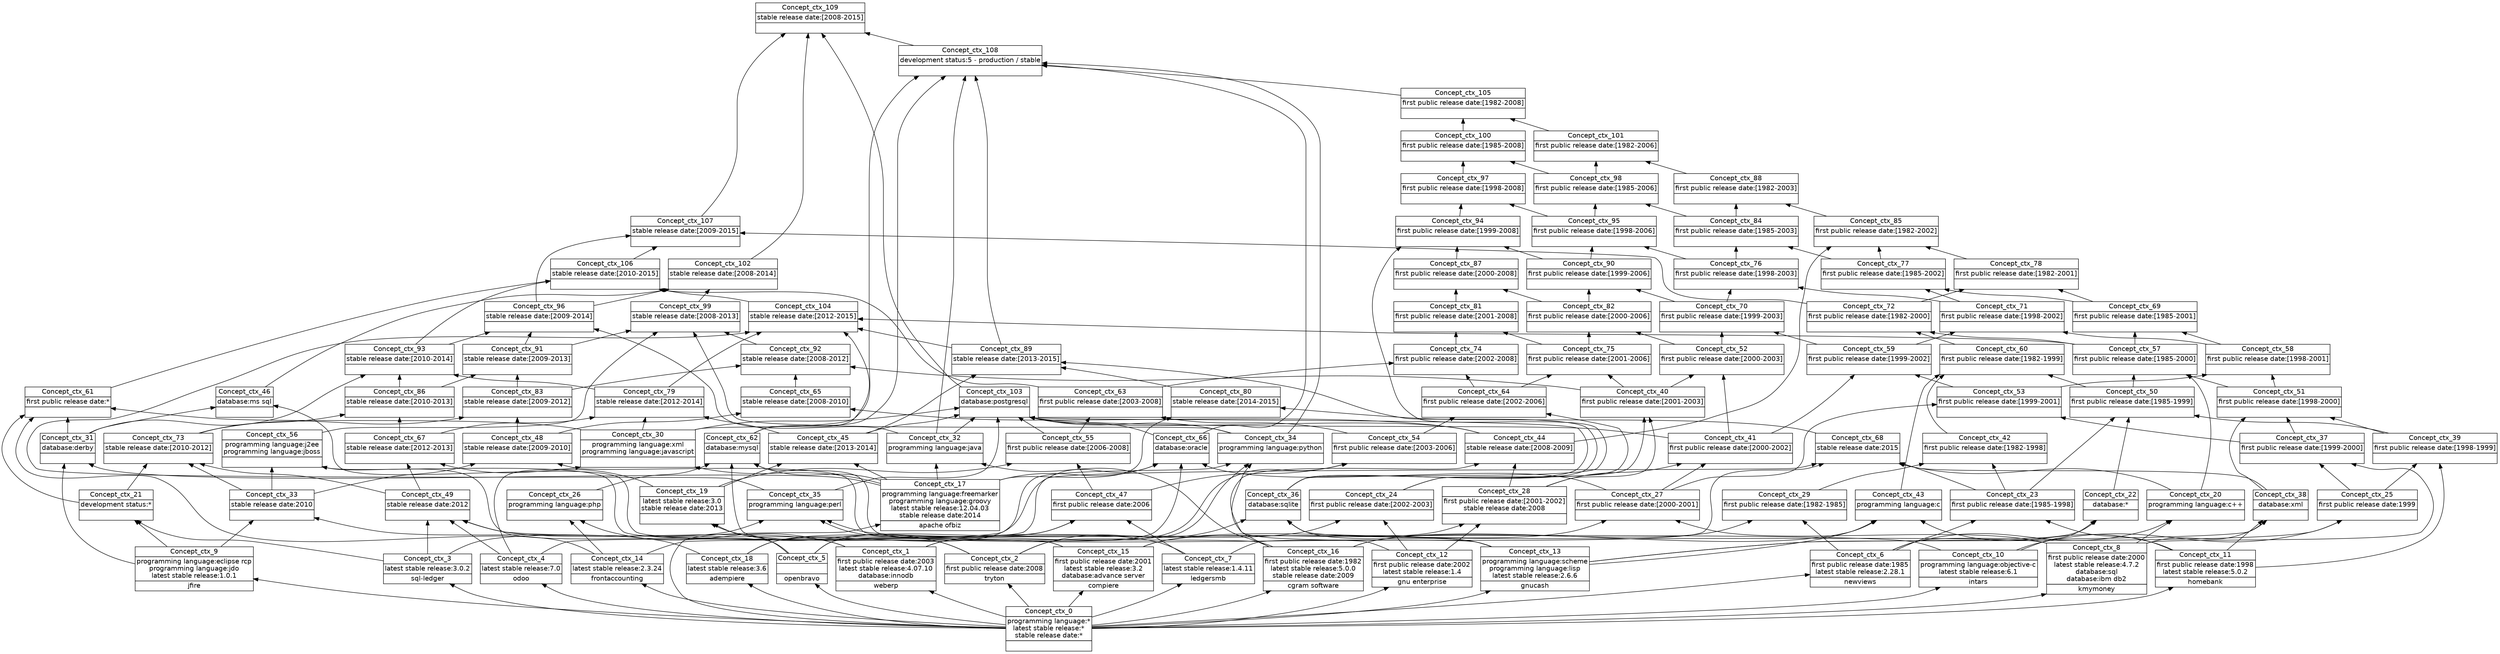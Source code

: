 digraph G { 
	rankdir=BT;
	margin=0;
	node [margin="0.03,0.03",fontname="DejaVu Sans"];
	ranksep=0.3;
	nodesep=0.2;
//graph[label="name:ctx,concept number:110,object number:18,attribute number:135"
127 [shape=none,label=<<table border="0" cellborder="1" cellspacing="0" port="p"><tr><td>Concept_ctx_0</td></tr><tr><td>programming language:*<br/>latest stable release:*<br/>stable release date:*<br/></td></tr><tr><td><br/></td></tr></table>>];
115 [shape=none,label=<<table border="0" cellborder="1" cellspacing="0" port="p"><tr><td>Concept_ctx_17</td></tr><tr><td>programming language:freemarker<br/>programming language:groovy<br/>latest stable release:12.04.03<br/>stable release date:2014<br/></td></tr><tr><td>apache ofbiz<br/></td></tr></table>>];
117 [shape=none,label=<<table border="0" cellborder="1" cellspacing="0" port="p"><tr><td>Concept_ctx_16</td></tr><tr><td>first public release date:1982<br/>latest stable release:5.0.0<br/>stable release date:2009<br/></td></tr><tr><td>cgram software<br/></td></tr></table>>];
120 [shape=none,label=<<table border="0" cellborder="1" cellspacing="0" port="p"><tr><td>Concept_ctx_13</td></tr><tr><td>programming language:scheme<br/>programming language:lisp<br/>latest stable release:2.6.6<br/></td></tr><tr><td>gnucash<br/></td></tr></table>>];
122 [shape=none,label=<<table border="0" cellborder="1" cellspacing="0" port="p"><tr><td>Concept_ctx_4</td></tr><tr><td>latest stable release:7.0<br/></td></tr><tr><td>odoo<br/></td></tr></table>>];
124 [shape=none,label=<<table border="0" cellborder="1" cellspacing="0" port="p"><tr><td>Concept_ctx_10</td></tr><tr><td>programming language:objective-c<br/>latest stable release:6.1<br/></td></tr><tr><td>intars<br/></td></tr></table>>];
125 [shape=none,label=<<table border="0" cellborder="1" cellspacing="0" port="p"><tr><td>Concept_ctx_9</td></tr><tr><td>programming language:eclipse rcp<br/>programming language:jdo<br/>latest stable release:1.0.1<br/></td></tr><tr><td>jfire<br/></td></tr></table>>];
128 [shape=none,label=<<table border="0" cellborder="1" cellspacing="0" port="p"><tr><td>Concept_ctx_6</td></tr><tr><td>first public release date:1985<br/>latest stable release:2.28.1<br/></td></tr><tr><td>newviews<br/></td></tr></table>>];
129 [shape=none,label=<<table border="0" cellborder="1" cellspacing="0" port="p"><tr><td>Concept_ctx_11</td></tr><tr><td>first public release date:1998<br/>latest stable release:5.0.2<br/></td></tr><tr><td>homebank<br/></td></tr></table>>];
131 [shape=none,label=<<table border="0" cellborder="1" cellspacing="0" port="p"><tr><td>Concept_ctx_8</td></tr><tr><td>first public release date:2000<br/>latest stable release:4.7.2<br/>database:sql<br/>database:ibm db2<br/></td></tr><tr><td>kmymoney<br/></td></tr></table>>];
132 [shape=none,label=<<table border="0" cellborder="1" cellspacing="0" port="p"><tr><td>Concept_ctx_15</td></tr><tr><td>first public release date:2001<br/>latest stable release:3.2<br/>database:advance server<br/></td></tr><tr><td>compiere<br/></td></tr></table>>];
133 [shape=none,label=<<table border="0" cellborder="1" cellspacing="0" port="p"><tr><td>Concept_ctx_12</td></tr><tr><td>first public release date:2002<br/>latest stable release:1.4<br/></td></tr><tr><td>gnu enterprise<br/></td></tr></table>>];
134 [shape=none,label=<<table border="0" cellborder="1" cellspacing="0" port="p"><tr><td>Concept_ctx_1</td></tr><tr><td>first public release date:2003<br/>latest stable release:4.07.10<br/>database:innodb<br/></td></tr><tr><td>weberp<br/></td></tr></table>>];
135 [shape=none,label=<<table border="0" cellborder="1" cellspacing="0" port="p"><tr><td>Concept_ctx_7</td></tr><tr><td>latest stable release:1.4.11<br/></td></tr><tr><td>ledgersmb<br/></td></tr></table>>];
138 [shape=none,label=<<table border="0" cellborder="1" cellspacing="0" port="p"><tr><td>Concept_ctx_2</td></tr><tr><td>first public release date:2008<br/></td></tr><tr><td>tryton<br/></td></tr></table>>];
184 [shape=none,label=<<table border="0" cellborder="1" cellspacing="0" port="p"><tr><td>Concept_ctx_14</td></tr><tr><td>latest stable release:2.3.24<br/></td></tr><tr><td>frontaccounting<br/></td></tr></table>>];
185 [shape=none,label=<<table border="0" cellborder="1" cellspacing="0" port="p"><tr><td>Concept_ctx_3</td></tr><tr><td>latest stable release:3.0.2<br/></td></tr><tr><td>sql-ledger<br/></td></tr></table>>];
187 [shape=none,label=<<table border="0" cellborder="1" cellspacing="0" port="p"><tr><td>Concept_ctx_18</td></tr><tr><td>latest stable release:3.6<br/></td></tr><tr><td>adempiere<br/></td></tr></table>>];
188 [shape=none,label=<<table border="0" cellborder="1" cellspacing="0" port="p"><tr><td>Concept_ctx_5</td></tr><tr><td><br/></td></tr><tr><td>openbravo<br/></td></tr></table>>];
114 [shape=none,label=<<table border="0" cellborder="1" cellspacing="0" port="p"><tr><td>Concept_ctx_32</td></tr><tr><td>programming language:java<br/></td></tr><tr><td><br/></td></tr></table>>];
116 [shape=none,label=<<table border="0" cellborder="1" cellspacing="0" port="p"><tr><td>Concept_ctx_30</td></tr><tr><td>programming language:xml<br/>programming language:javascript<br/></td></tr><tr><td><br/></td></tr></table>>];
119 [shape=none,label=<<table border="0" cellborder="1" cellspacing="0" port="p"><tr><td>Concept_ctx_26</td></tr><tr><td>programming language:php<br/></td></tr><tr><td><br/></td></tr></table>>];
126 [shape=none,label=<<table border="0" cellborder="1" cellspacing="0" port="p"><tr><td>Concept_ctx_20</td></tr><tr><td>programming language:c++<br/></td></tr><tr><td><br/></td></tr></table>>];
130 [shape=none,label=<<table border="0" cellborder="1" cellspacing="0" port="p"><tr><td>Concept_ctx_25</td></tr><tr><td>first public release date:1999<br/></td></tr><tr><td><br/></td></tr></table>>];
139 [shape=none,label=<<table border="0" cellborder="1" cellspacing="0" port="p"><tr><td>Concept_ctx_29</td></tr><tr><td>first public release date:[1982-1985]<br/></td></tr><tr><td><br/></td></tr></table>>];
140 [shape=none,label=<<table border="0" cellborder="1" cellspacing="0" port="p"><tr><td>Concept_ctx_23</td></tr><tr><td>first public release date:[1985-1998]<br/></td></tr><tr><td><br/></td></tr></table>>];
143 [shape=none,label=<<table border="0" cellborder="1" cellspacing="0" port="p"><tr><td>Concept_ctx_27</td></tr><tr><td>first public release date:[2000-2001]<br/></td></tr><tr><td><br/></td></tr></table>>];
144 [shape=none,label=<<table border="0" cellborder="1" cellspacing="0" port="p"><tr><td>Concept_ctx_28</td></tr><tr><td>first public release date:[2001-2002]<br/>stable release date:2008<br/></td></tr><tr><td><br/></td></tr></table>>];
145 [shape=none,label=<<table border="0" cellborder="1" cellspacing="0" port="p"><tr><td>Concept_ctx_24</td></tr><tr><td>first public release date:[2002-2003]<br/></td></tr><tr><td><br/></td></tr></table>>];
189 [shape=none,label=<<table border="0" cellborder="1" cellspacing="0" port="p"><tr><td>Concept_ctx_19</td></tr><tr><td>latest stable release:3.0<br/>stable release date:2013<br/></td></tr><tr><td><br/></td></tr></table>>];
190 [shape=none,label=<<table border="0" cellborder="1" cellspacing="0" port="p"><tr><td>Concept_ctx_33</td></tr><tr><td>stable release date:2010<br/></td></tr><tr><td><br/></td></tr></table>>];
215 [shape=none,label=<<table border="0" cellborder="1" cellspacing="0" port="p"><tr><td>Concept_ctx_21</td></tr><tr><td>development status:*<br/></td></tr><tr><td><br/></td></tr></table>>];
218 [shape=none,label=<<table border="0" cellborder="1" cellspacing="0" port="p"><tr><td>Concept_ctx_31</td></tr><tr><td>database:derby<br/></td></tr><tr><td><br/></td></tr></table>>];
223 [shape=none,label=<<table border="0" cellborder="1" cellspacing="0" port="p"><tr><td>Concept_ctx_22</td></tr><tr><td>database:*<br/></td></tr><tr><td><br/></td></tr></table>>];
118 [shape=none,label=<<table border="0" cellborder="1" cellspacing="0" port="p"><tr><td>Concept_ctx_43</td></tr><tr><td>programming language:c<br/></td></tr><tr><td><br/></td></tr></table>>];
121 [shape=none,label=<<table border="0" cellborder="1" cellspacing="0" port="p"><tr><td>Concept_ctx_35</td></tr><tr><td>programming language:perl<br/></td></tr><tr><td><br/></td></tr></table>>];
123 [shape=none,label=<<table border="0" cellborder="1" cellspacing="0" port="p"><tr><td>Concept_ctx_34</td></tr><tr><td>programming language:python<br/></td></tr><tr><td><br/></td></tr></table>>];
137 [shape=none,label=<<table border="0" cellborder="1" cellspacing="0" port="p"><tr><td>Concept_ctx_47</td></tr><tr><td>first public release date:2006<br/></td></tr><tr><td><br/></td></tr></table>>];
141 [shape=none,label=<<table border="0" cellborder="1" cellspacing="0" port="p"><tr><td>Concept_ctx_39</td></tr><tr><td>first public release date:[1998-1999]<br/></td></tr><tr><td><br/></td></tr></table>>];
142 [shape=none,label=<<table border="0" cellborder="1" cellspacing="0" port="p"><tr><td>Concept_ctx_37</td></tr><tr><td>first public release date:[1999-2000]<br/></td></tr><tr><td><br/></td></tr></table>>];
148 [shape=none,label=<<table border="0" cellborder="1" cellspacing="0" port="p"><tr><td>Concept_ctx_42</td></tr><tr><td>first public release date:[1982-1998]<br/></td></tr><tr><td><br/></td></tr></table>>];
152 [shape=none,label=<<table border="0" cellborder="1" cellspacing="0" port="p"><tr><td>Concept_ctx_41</td></tr><tr><td>first public release date:[2000-2002]<br/></td></tr><tr><td><br/></td></tr></table>>];
153 [shape=none,label=<<table border="0" cellborder="1" cellspacing="0" port="p"><tr><td>Concept_ctx_40</td></tr><tr><td>first public release date:[2001-2003]<br/></td></tr><tr><td><br/></td></tr></table>>];
193 [shape=none,label=<<table border="0" cellborder="1" cellspacing="0" port="p"><tr><td>Concept_ctx_44</td></tr><tr><td>stable release date:[2008-2009]<br/></td></tr><tr><td><br/></td></tr></table>>];
194 [shape=none,label=<<table border="0" cellborder="1" cellspacing="0" port="p"><tr><td>Concept_ctx_48</td></tr><tr><td>stable release date:[2009-2010]<br/></td></tr><tr><td><br/></td></tr></table>>];
197 [shape=none,label=<<table border="0" cellborder="1" cellspacing="0" port="p"><tr><td>Concept_ctx_45</td></tr><tr><td>stable release date:[2013-2014]<br/></td></tr><tr><td><br/></td></tr></table>>];
219 [shape=none,label=<<table border="0" cellborder="1" cellspacing="0" port="p"><tr><td>Concept_ctx_46</td></tr><tr><td>database:ms sql<br/></td></tr><tr><td><br/></td></tr></table>>];
221 [shape=none,label=<<table border="0" cellborder="1" cellspacing="0" port="p"><tr><td>Concept_ctx_38</td></tr><tr><td>database:xml<br/></td></tr><tr><td><br/></td></tr></table>>];
222 [shape=none,label=<<table border="0" cellborder="1" cellspacing="0" port="p"><tr><td>Concept_ctx_36</td></tr><tr><td>database:sqlite<br/></td></tr><tr><td><br/></td></tr></table>>];
113 [shape=none,label=<<table border="0" cellborder="1" cellspacing="0" port="p"><tr><td>Concept_ctx_56</td></tr><tr><td>programming language:j2ee<br/>programming language:jboss<br/></td></tr><tr><td><br/></td></tr></table>>];
146 [shape=none,label=<<table border="0" cellborder="1" cellspacing="0" port="p"><tr><td>Concept_ctx_54</td></tr><tr><td>first public release date:[2003-2006]<br/></td></tr><tr><td><br/></td></tr></table>>];
147 [shape=none,label=<<table border="0" cellborder="1" cellspacing="0" port="p"><tr><td>Concept_ctx_55</td></tr><tr><td>first public release date:[2006-2008]<br/></td></tr><tr><td><br/></td></tr></table>>];
149 [shape=none,label=<<table border="0" cellborder="1" cellspacing="0" port="p"><tr><td>Concept_ctx_50</td></tr><tr><td>first public release date:[1985-1999]<br/></td></tr><tr><td><br/></td></tr></table>>];
150 [shape=none,label=<<table border="0" cellborder="1" cellspacing="0" port="p"><tr><td>Concept_ctx_51</td></tr><tr><td>first public release date:[1998-2000]<br/></td></tr><tr><td><br/></td></tr></table>>];
151 [shape=none,label=<<table border="0" cellborder="1" cellspacing="0" port="p"><tr><td>Concept_ctx_53</td></tr><tr><td>first public release date:[1999-2001]<br/></td></tr><tr><td><br/></td></tr></table>>];
160 [shape=none,label=<<table border="0" cellborder="1" cellspacing="0" port="p"><tr><td>Concept_ctx_52</td></tr><tr><td>first public release date:[2000-2003]<br/></td></tr><tr><td><br/></td></tr></table>>];
191 [shape=none,label=<<table border="0" cellborder="1" cellspacing="0" port="p"><tr><td>Concept_ctx_49</td></tr><tr><td>stable release date:2012<br/></td></tr><tr><td><br/></td></tr></table>>];
154 [shape=none,label=<<table border="0" cellborder="1" cellspacing="0" port="p"><tr><td>Concept_ctx_64</td></tr><tr><td>first public release date:[2002-2006]<br/></td></tr><tr><td><br/></td></tr></table>>];
155 [shape=none,label=<<table border="0" cellborder="1" cellspacing="0" port="p"><tr><td>Concept_ctx_63</td></tr><tr><td>first public release date:[2003-2008]<br/></td></tr><tr><td><br/></td></tr></table>>];
156 [shape=none,label=<<table border="0" cellborder="1" cellspacing="0" port="p"><tr><td>Concept_ctx_60</td></tr><tr><td>first public release date:[1982-1999]<br/></td></tr><tr><td><br/></td></tr></table>>];
157 [shape=none,label=<<table border="0" cellborder="1" cellspacing="0" port="p"><tr><td>Concept_ctx_57</td></tr><tr><td>first public release date:[1985-2000]<br/></td></tr><tr><td><br/></td></tr></table>>];
158 [shape=none,label=<<table border="0" cellborder="1" cellspacing="0" port="p"><tr><td>Concept_ctx_58</td></tr><tr><td>first public release date:[1998-2001]<br/></td></tr><tr><td><br/></td></tr></table>>];
159 [shape=none,label=<<table border="0" cellborder="1" cellspacing="0" port="p"><tr><td>Concept_ctx_59</td></tr><tr><td>first public release date:[1999-2002]<br/></td></tr><tr><td><br/></td></tr></table>>];
186 [shape=none,label=<<table border="0" cellborder="1" cellspacing="0" port="p"><tr><td>Concept_ctx_61</td></tr><tr><td>first public release date:*<br/></td></tr><tr><td><br/></td></tr></table>>];
199 [shape=none,label=<<table border="0" cellborder="1" cellspacing="0" port="p"><tr><td>Concept_ctx_65</td></tr><tr><td>stable release date:[2008-2010]<br/></td></tr><tr><td><br/></td></tr></table>>];
216 [shape=none,label=<<table border="0" cellborder="1" cellspacing="0" port="p"><tr><td>Concept_ctx_66</td></tr><tr><td>database:oracle<br/></td></tr><tr><td><br/></td></tr></table>>];
220 [shape=none,label=<<table border="0" cellborder="1" cellspacing="0" port="p"><tr><td>Concept_ctx_62</td></tr><tr><td>database:mysql<br/></td></tr><tr><td><br/></td></tr></table>>];
161 [shape=none,label=<<table border="0" cellborder="1" cellspacing="0" port="p"><tr><td>Concept_ctx_75</td></tr><tr><td>first public release date:[2001-2006]<br/></td></tr><tr><td><br/></td></tr></table>>];
162 [shape=none,label=<<table border="0" cellborder="1" cellspacing="0" port="p"><tr><td>Concept_ctx_74</td></tr><tr><td>first public release date:[2002-2008]<br/></td></tr><tr><td><br/></td></tr></table>>];
163 [shape=none,label=<<table border="0" cellborder="1" cellspacing="0" port="p"><tr><td>Concept_ctx_72</td></tr><tr><td>first public release date:[1982-2000]<br/></td></tr><tr><td><br/></td></tr></table>>];
164 [shape=none,label=<<table border="0" cellborder="1" cellspacing="0" port="p"><tr><td>Concept_ctx_69</td></tr><tr><td>first public release date:[1985-2001]<br/></td></tr><tr><td><br/></td></tr></table>>];
165 [shape=none,label=<<table border="0" cellborder="1" cellspacing="0" port="p"><tr><td>Concept_ctx_71</td></tr><tr><td>first public release date:[1998-2002]<br/></td></tr><tr><td><br/></td></tr></table>>];
166 [shape=none,label=<<table border="0" cellborder="1" cellspacing="0" port="p"><tr><td>Concept_ctx_70</td></tr><tr><td>first public release date:[1999-2003]<br/></td></tr><tr><td><br/></td></tr></table>>];
192 [shape=none,label=<<table border="0" cellborder="1" cellspacing="0" port="p"><tr><td>Concept_ctx_68</td></tr><tr><td>stable release date:2015<br/></td></tr><tr><td><br/></td></tr></table>>];
195 [shape=none,label=<<table border="0" cellborder="1" cellspacing="0" port="p"><tr><td>Concept_ctx_73</td></tr><tr><td>stable release date:[2010-2012]<br/></td></tr><tr><td><br/></td></tr></table>>];
196 [shape=none,label=<<table border="0" cellborder="1" cellspacing="0" port="p"><tr><td>Concept_ctx_67</td></tr><tr><td>stable release date:[2012-2013]<br/></td></tr><tr><td><br/></td></tr></table>>];
167 [shape=none,label=<<table border="0" cellborder="1" cellspacing="0" port="p"><tr><td>Concept_ctx_82</td></tr><tr><td>first public release date:[2000-2006]<br/></td></tr><tr><td><br/></td></tr></table>>];
168 [shape=none,label=<<table border="0" cellborder="1" cellspacing="0" port="p"><tr><td>Concept_ctx_81</td></tr><tr><td>first public release date:[2001-2008]<br/></td></tr><tr><td><br/></td></tr></table>>];
169 [shape=none,label=<<table border="0" cellborder="1" cellspacing="0" port="p"><tr><td>Concept_ctx_78</td></tr><tr><td>first public release date:[1982-2001]<br/></td></tr><tr><td><br/></td></tr></table>>];
170 [shape=none,label=<<table border="0" cellborder="1" cellspacing="0" port="p"><tr><td>Concept_ctx_77</td></tr><tr><td>first public release date:[1985-2002]<br/></td></tr><tr><td><br/></td></tr></table>>];
171 [shape=none,label=<<table border="0" cellborder="1" cellspacing="0" port="p"><tr><td>Concept_ctx_76</td></tr><tr><td>first public release date:[1998-2003]<br/></td></tr><tr><td><br/></td></tr></table>>];
198 [shape=none,label=<<table border="0" cellborder="1" cellspacing="0" port="p"><tr><td>Concept_ctx_80</td></tr><tr><td>stable release date:[2014-2015]<br/></td></tr><tr><td><br/></td></tr></table>>];
200 [shape=none,label=<<table border="0" cellborder="1" cellspacing="0" port="p"><tr><td>Concept_ctx_83</td></tr><tr><td>stable release date:[2009-2012]<br/></td></tr><tr><td><br/></td></tr></table>>];
202 [shape=none,label=<<table border="0" cellborder="1" cellspacing="0" port="p"><tr><td>Concept_ctx_79</td></tr><tr><td>stable release date:[2012-2014]<br/></td></tr><tr><td><br/></td></tr></table>>];
173 [shape=none,label=<<table border="0" cellborder="1" cellspacing="0" port="p"><tr><td>Concept_ctx_87</td></tr><tr><td>first public release date:[2000-2008]<br/></td></tr><tr><td><br/></td></tr></table>>];
174 [shape=none,label=<<table border="0" cellborder="1" cellspacing="0" port="p"><tr><td>Concept_ctx_85</td></tr><tr><td>first public release date:[1982-2002]<br/></td></tr><tr><td><br/></td></tr></table>>];
175 [shape=none,label=<<table border="0" cellborder="1" cellspacing="0" port="p"><tr><td>Concept_ctx_84</td></tr><tr><td>first public release date:[1985-2003]<br/></td></tr><tr><td><br/></td></tr></table>>];
201 [shape=none,label=<<table border="0" cellborder="1" cellspacing="0" port="p"><tr><td>Concept_ctx_86</td></tr><tr><td>stable release date:[2010-2013]<br/></td></tr><tr><td><br/></td></tr></table>>];
172 [shape=none,label=<<table border="0" cellborder="1" cellspacing="0" port="p"><tr><td>Concept_ctx_90</td></tr><tr><td>first public release date:[1999-2006]<br/></td></tr><tr><td><br/></td></tr></table>>];
178 [shape=none,label=<<table border="0" cellborder="1" cellspacing="0" port="p"><tr><td>Concept_ctx_88</td></tr><tr><td>first public release date:[1982-2003]<br/></td></tr><tr><td><br/></td></tr></table>>];
203 [shape=none,label=<<table border="0" cellborder="1" cellspacing="0" port="p"><tr><td>Concept_ctx_89</td></tr><tr><td>stable release date:[2013-2015]<br/></td></tr><tr><td><br/></td></tr></table>>];
204 [shape=none,label=<<table border="0" cellborder="1" cellspacing="0" port="p"><tr><td>Concept_ctx_92</td></tr><tr><td>stable release date:[2008-2012]<br/></td></tr><tr><td><br/></td></tr></table>>];
205 [shape=none,label=<<table border="0" cellborder="1" cellspacing="0" port="p"><tr><td>Concept_ctx_91</td></tr><tr><td>stable release date:[2009-2013]<br/></td></tr><tr><td><br/></td></tr></table>>];
206 [shape=none,label=<<table border="0" cellborder="1" cellspacing="0" port="p"><tr><td>Concept_ctx_93</td></tr><tr><td>stable release date:[2010-2014]<br/></td></tr><tr><td><br/></td></tr></table>>];
176 [shape=none,label=<<table border="0" cellborder="1" cellspacing="0" port="p"><tr><td>Concept_ctx_95</td></tr><tr><td>first public release date:[1998-2006]<br/></td></tr><tr><td><br/></td></tr></table>>];
177 [shape=none,label=<<table border="0" cellborder="1" cellspacing="0" port="p"><tr><td>Concept_ctx_94</td></tr><tr><td>first public release date:[1999-2008]<br/></td></tr><tr><td><br/></td></tr></table>>];
209 [shape=none,label=<<table border="0" cellborder="1" cellspacing="0" port="p"><tr><td>Concept_ctx_96</td></tr><tr><td>stable release date:[2009-2014]<br/></td></tr><tr><td><br/></td></tr></table>>];
179 [shape=none,label=<<table border="0" cellborder="1" cellspacing="0" port="p"><tr><td>Concept_ctx_98</td></tr><tr><td>first public release date:[1985-2006]<br/></td></tr><tr><td><br/></td></tr></table>>];
180 [shape=none,label=<<table border="0" cellborder="1" cellspacing="0" port="p"><tr><td>Concept_ctx_97</td></tr><tr><td>first public release date:[1998-2008]<br/></td></tr><tr><td><br/></td></tr></table>>];
208 [shape=none,label=<<table border="0" cellborder="1" cellspacing="0" port="p"><tr><td>Concept_ctx_99</td></tr><tr><td>stable release date:[2008-2013]<br/></td></tr><tr><td><br/></td></tr></table>>];
181 [shape=none,label=<<table border="0" cellborder="1" cellspacing="0" port="p"><tr><td>Concept_ctx_101</td></tr><tr><td>first public release date:[1982-2006]<br/></td></tr><tr><td><br/></td></tr></table>>];
182 [shape=none,label=<<table border="0" cellborder="1" cellspacing="0" port="p"><tr><td>Concept_ctx_100</td></tr><tr><td>first public release date:[1985-2008]<br/></td></tr><tr><td><br/></td></tr></table>>];
211 [shape=none,label=<<table border="0" cellborder="1" cellspacing="0" port="p"><tr><td>Concept_ctx_102</td></tr><tr><td>stable release date:[2008-2014]<br/></td></tr><tr><td><br/></td></tr></table>>];
217 [shape=none,label=<<table border="0" cellborder="1" cellspacing="0" port="p"><tr><td>Concept_ctx_103</td></tr><tr><td>database:postgresql<br/></td></tr><tr><td><br/></td></tr></table>>];
183 [shape=none,label=<<table border="0" cellborder="1" cellspacing="0" port="p"><tr><td>Concept_ctx_105</td></tr><tr><td>first public release date:[1982-2008]<br/></td></tr><tr><td><br/></td></tr></table>>];
207 [shape=none,label=<<table border="0" cellborder="1" cellspacing="0" port="p"><tr><td>Concept_ctx_104</td></tr><tr><td>stable release date:[2012-2015]<br/></td></tr><tr><td><br/></td></tr></table>>];
210 [shape=none,label=<<table border="0" cellborder="1" cellspacing="0" port="p"><tr><td>Concept_ctx_106</td></tr><tr><td>stable release date:[2010-2015]<br/></td></tr><tr><td><br/></td></tr></table>>];
212 [shape=none,label=<<table border="0" cellborder="1" cellspacing="0" port="p"><tr><td>Concept_ctx_107</td></tr><tr><td>stable release date:[2009-2015]<br/></td></tr><tr><td><br/></td></tr></table>>];
214 [shape=none,label=<<table border="0" cellborder="1" cellspacing="0" port="p"><tr><td>Concept_ctx_108</td></tr><tr><td>development status:5 - production / stable<br/></td></tr><tr><td><br/></td></tr></table>>];
213 [shape=none,label=<<table border="0" cellborder="1" cellspacing="0" port="p"><tr><td>Concept_ctx_109</td></tr><tr><td>stable release date:[2008-2015]<br/></td></tr><tr><td><br/></td></tr></table>>];
	127:p -> 115:p
	127:p -> 117:p
	127:p -> 120:p
	127:p -> 122:p
	127:p -> 124:p
	127:p -> 125:p
	127:p -> 128:p
	127:p -> 129:p
	127:p -> 131:p
	127:p -> 132:p
	127:p -> 133:p
	127:p -> 134:p
	127:p -> 135:p
	127:p -> 138:p
	127:p -> 184:p
	127:p -> 185:p
	127:p -> 187:p
	127:p -> 188:p
	115:p -> 114:p
	117:p -> 114:p
	115:p -> 116:p
	122:p -> 116:p
	134:p -> 119:p
	184:p -> 119:p
	128:p -> 126:p
	131:p -> 126:p
	120:p -> 130:p
	124:p -> 130:p
	128:p -> 139:p
	117:p -> 139:p
	129:p -> 140:p
	128:p -> 140:p
	132:p -> 143:p
	131:p -> 143:p
	132:p -> 144:p
	133:p -> 144:p
	134:p -> 145:p
	133:p -> 145:p
	138:p -> 189:p
	188:p -> 189:p
	125:p -> 190:p
	187:p -> 190:p
	125:p -> 215:p
	185:p -> 215:p
	125:p -> 218:p
	115:p -> 218:p
	124:p -> 223:p
	128:p -> 223:p
	129:p -> 118:p
	120:p -> 118:p
	117:p -> 118:p
	120:p -> 121:p
	135:p -> 121:p
	185:p -> 121:p
	133:p -> 123:p
	138:p -> 123:p
	122:p -> 123:p
	187:p -> 137:p
	135:p -> 137:p
	188:p -> 137:p
	129:p -> 141:p
	130:p -> 141:p
	130:p -> 142:p
	131:p -> 142:p
	140:p -> 148:p
	139:p -> 148:p
	143:p -> 152:p
	144:p -> 152:p
	145:p -> 153:p
	144:p -> 153:p
	144:p -> 193:p
	117:p -> 193:p
	117:p -> 194:p
	190:p -> 194:p
	189:p -> 197:p
	115:p -> 197:p
	218:p -> 219:p
	132:p -> 219:p
	129:p -> 221:p
	120:p -> 221:p
	131:p -> 221:p
	120:p -> 222:p
	138:p -> 222:p
	131:p -> 222:p
	188:p -> 113:p
	132:p -> 113:p
	190:p -> 113:p
	134:p -> 146:p
	137:p -> 146:p
	189:p -> 147:p
	137:p -> 147:p
	140:p -> 149:p
	223:p -> 149:p
	141:p -> 149:p
	142:p -> 150:p
	141:p -> 150:p
	221:p -> 150:p
	143:p -> 151:p
	142:p -> 151:p
	152:p -> 160:p
	153:p -> 160:p
	122:p -> 191:p
	185:p -> 191:p
	134:p -> 191:p
	124:p -> 191:p
	145:p -> 154:p
	146:p -> 154:p
	147:p -> 155:p
	146:p -> 155:p
	148:p -> 156:p
	149:p -> 156:p
	118:p -> 156:p
	149:p -> 157:p
	126:p -> 157:p
	150:p -> 157:p
	151:p -> 158:p
	150:p -> 158:p
	152:p -> 159:p
	151:p -> 159:p
	218:p -> 186:p
	116:p -> 186:p
	184:p -> 186:p
	215:p -> 186:p
	194:p -> 199:p
	193:p -> 199:p
	115:p -> 216:p
	188:p -> 216:p
	143:p -> 216:p
	187:p -> 216:p
	115:p -> 220:p
	119:p -> 220:p
	138:p -> 220:p
	120:p -> 220:p
	153:p -> 161:p
	154:p -> 161:p
	155:p -> 162:p
	154:p -> 162:p
	156:p -> 163:p
	157:p -> 163:p
	157:p -> 164:p
	158:p -> 164:p
	159:p -> 165:p
	158:p -> 165:p
	160:p -> 166:p
	159:p -> 166:p
	135:p -> 192:p
	184:p -> 192:p
	126:p -> 192:p
	221:p -> 192:p
	140:p -> 192:p
	215:p -> 195:p
	191:p -> 195:p
	190:p -> 195:p
	189:p -> 196:p
	191:p -> 196:p
	160:p -> 167:p
	161:p -> 167:p
	161:p -> 168:p
	162:p -> 168:p
	164:p -> 169:p
	163:p -> 169:p
	164:p -> 170:p
	165:p -> 170:p
	166:p -> 171:p
	165:p -> 171:p
	115:p -> 198:p
	192:p -> 198:p
	194:p -> 200:p
	195:p -> 200:p
	116:p -> 202:p
	197:p -> 202:p
	196:p -> 202:p
	167:p -> 173:p
	168:p -> 173:p
	170:p -> 174:p
	169:p -> 174:p
	193:p -> 174:p
	171:p -> 175:p
	170:p -> 175:p
	195:p -> 201:p
	196:p -> 201:p
	166:p -> 172:p
	167:p -> 172:p
	175:p -> 178:p
	174:p -> 178:p
	198:p -> 203:p
	222:p -> 203:p
	197:p -> 203:p
	200:p -> 204:p
	153:p -> 204:p
	199:p -> 204:p
	200:p -> 205:p
	201:p -> 205:p
	202:p -> 206:p
	218:p -> 206:p
	201:p -> 206:p
	171:p -> 176:p
	172:p -> 176:p
	222:p -> 177:p
	173:p -> 177:p
	172:p -> 177:p
	114:p -> 209:p
	206:p -> 209:p
	205:p -> 209:p
	175:p -> 179:p
	176:p -> 179:p
	177:p -> 180:p
	176:p -> 180:p
	205:p -> 208:p
	123:p -> 208:p
	204:p -> 208:p
	113:p -> 208:p
	179:p -> 181:p
	178:p -> 181:p
	179:p -> 182:p
	180:p -> 182:p
	219:p -> 211:p
	208:p -> 211:p
	209:p -> 211:p
	116:p -> 217:p
	114:p -> 217:p
	152:p -> 217:p
	147:p -> 217:p
	193:p -> 217:p
	222:p -> 217:p
	197:p -> 217:p
	123:p -> 217:p
	121:p -> 217:p
	216:p -> 217:p
	182:p -> 183:p
	181:p -> 183:p
	203:p -> 207:p
	220:p -> 207:p
	202:p -> 207:p
	121:p -> 207:p
	157:p -> 207:p
	206:p -> 210:p
	155:p -> 210:p
	186:p -> 210:p
	207:p -> 210:p
	163:p -> 212:p
	210:p -> 212:p
	209:p -> 212:p
	116:p -> 214:p
	183:p -> 214:p
	114:p -> 214:p
	203:p -> 214:p
	220:p -> 214:p
	123:p -> 214:p
	216:p -> 214:p
	211:p -> 213:p
	212:p -> 213:p
	214:p -> 213:p
	217:p -> 213:p
}